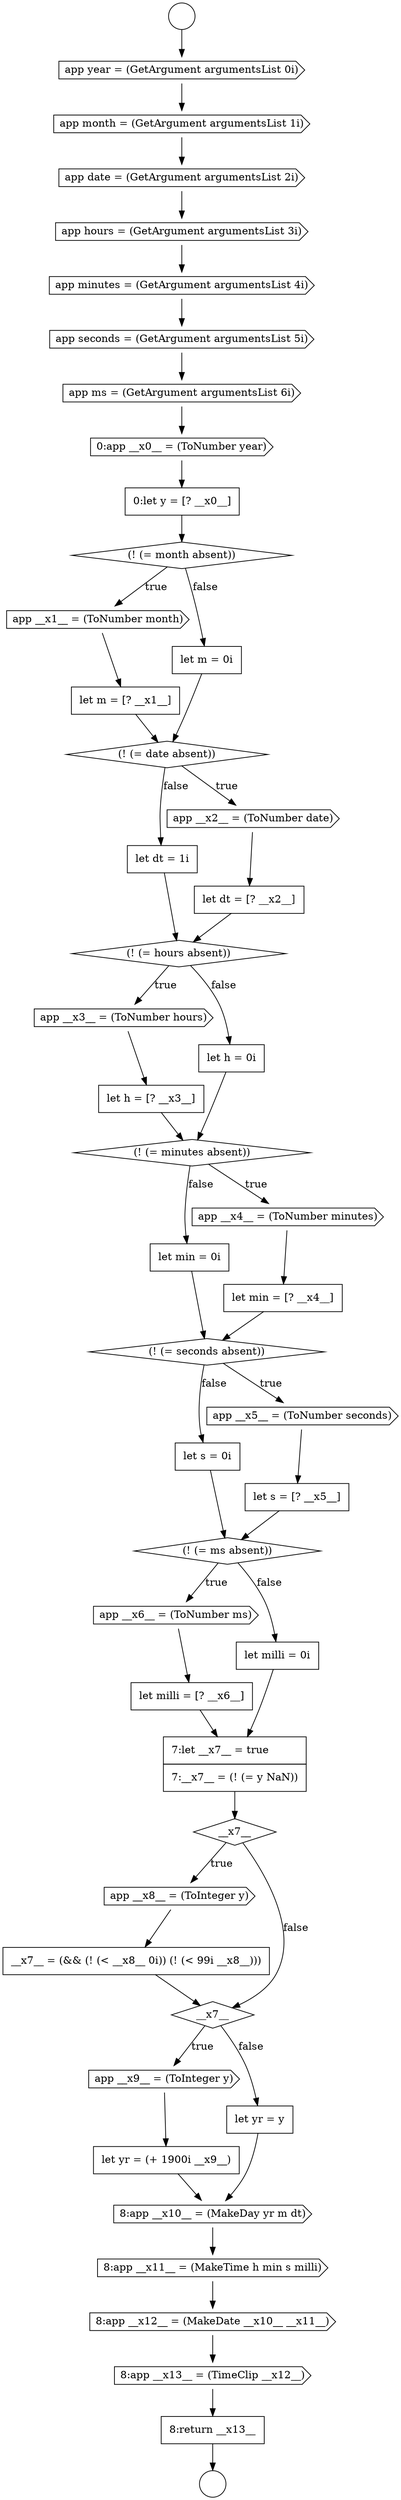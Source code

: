 digraph {
  node12189 [shape=none, margin=0, label=<<font color="black">
    <table border="0" cellborder="1" cellspacing="0" cellpadding="10">
      <tr><td align="left">let s = [? __x5__]</td></tr>
    </table>
  </font>> color="black" fillcolor="white" style=filled]
  node12172 [shape=cds, label=<<font color="black">app __x1__ = (ToNumber month)</font>> color="black" fillcolor="white" style=filled]
  node12180 [shape=cds, label=<<font color="black">app __x3__ = (ToNumber hours)</font>> color="black" fillcolor="white" style=filled]
  node12190 [shape=none, margin=0, label=<<font color="black">
    <table border="0" cellborder="1" cellspacing="0" cellpadding="10">
      <tr><td align="left">let s = 0i</td></tr>
    </table>
  </font>> color="black" fillcolor="white" style=filled]
  node12196 [shape=diamond, label=<<font color="black">__x7__</font>> color="black" fillcolor="white" style=filled]
  node12179 [shape=diamond, label=<<font color="black">(! (= hours absent))</font>> color="black" fillcolor="white" style=filled]
  node12182 [shape=none, margin=0, label=<<font color="black">
    <table border="0" cellborder="1" cellspacing="0" cellpadding="10">
      <tr><td align="left">let h = 0i</td></tr>
    </table>
  </font>> color="black" fillcolor="white" style=filled]
  node12195 [shape=none, margin=0, label=<<font color="black">
    <table border="0" cellborder="1" cellspacing="0" cellpadding="10">
      <tr><td align="left">7:let __x7__ = true</td></tr>
      <tr><td align="left">7:__x7__ = (! (= y NaN))</td></tr>
    </table>
  </font>> color="black" fillcolor="white" style=filled]
  node12207 [shape=none, margin=0, label=<<font color="black">
    <table border="0" cellborder="1" cellspacing="0" cellpadding="10">
      <tr><td align="left">8:return __x13__</td></tr>
    </table>
  </font>> color="black" fillcolor="white" style=filled]
  node12174 [shape=none, margin=0, label=<<font color="black">
    <table border="0" cellborder="1" cellspacing="0" cellpadding="10">
      <tr><td align="left">let m = 0i</td></tr>
    </table>
  </font>> color="black" fillcolor="white" style=filled]
  node12166 [shape=cds, label=<<font color="black">app minutes = (GetArgument argumentsList 4i)</font>> color="black" fillcolor="white" style=filled]
  node12162 [shape=cds, label=<<font color="black">app year = (GetArgument argumentsList 0i)</font>> color="black" fillcolor="white" style=filled]
  node12188 [shape=cds, label=<<font color="black">app __x5__ = (ToNumber seconds)</font>> color="black" fillcolor="white" style=filled]
  node12203 [shape=cds, label=<<font color="black">8:app __x10__ = (MakeDay yr m dt)</font>> color="black" fillcolor="white" style=filled]
  node12193 [shape=none, margin=0, label=<<font color="black">
    <table border="0" cellborder="1" cellspacing="0" cellpadding="10">
      <tr><td align="left">let milli = [? __x6__]</td></tr>
    </table>
  </font>> color="black" fillcolor="white" style=filled]
  node12165 [shape=cds, label=<<font color="black">app hours = (GetArgument argumentsList 3i)</font>> color="black" fillcolor="white" style=filled]
  node12197 [shape=cds, label=<<font color="black">app __x8__ = (ToInteger y)</font>> color="black" fillcolor="white" style=filled]
  node12161 [shape=circle label=" " color="black" fillcolor="white" style=filled]
  node12185 [shape=none, margin=0, label=<<font color="black">
    <table border="0" cellborder="1" cellspacing="0" cellpadding="10">
      <tr><td align="left">let min = [? __x4__]</td></tr>
    </table>
  </font>> color="black" fillcolor="white" style=filled]
  node12204 [shape=cds, label=<<font color="black">8:app __x11__ = (MakeTime h min s milli)</font>> color="black" fillcolor="white" style=filled]
  node12200 [shape=cds, label=<<font color="black">app __x9__ = (ToInteger y)</font>> color="black" fillcolor="white" style=filled]
  node12205 [shape=cds, label=<<font color="black">8:app __x12__ = (MakeDate __x10__ __x11__)</font>> color="black" fillcolor="white" style=filled]
  node12169 [shape=cds, label=<<font color="black">0:app __x0__ = (ToNumber year)</font>> color="black" fillcolor="white" style=filled]
  node12164 [shape=cds, label=<<font color="black">app date = (GetArgument argumentsList 2i)</font>> color="black" fillcolor="white" style=filled]
  node12191 [shape=diamond, label=<<font color="black">(! (= ms absent))</font>> color="black" fillcolor="white" style=filled]
  node12206 [shape=cds, label=<<font color="black">8:app __x13__ = (TimeClip __x12__)</font>> color="black" fillcolor="white" style=filled]
  node12173 [shape=none, margin=0, label=<<font color="black">
    <table border="0" cellborder="1" cellspacing="0" cellpadding="10">
      <tr><td align="left">let m = [? __x1__]</td></tr>
    </table>
  </font>> color="black" fillcolor="white" style=filled]
  node12183 [shape=diamond, label=<<font color="black">(! (= minutes absent))</font>> color="black" fillcolor="white" style=filled]
  node12201 [shape=none, margin=0, label=<<font color="black">
    <table border="0" cellborder="1" cellspacing="0" cellpadding="10">
      <tr><td align="left">let yr = (+ 1900i __x9__)</td></tr>
    </table>
  </font>> color="black" fillcolor="white" style=filled]
  node12168 [shape=cds, label=<<font color="black">app ms = (GetArgument argumentsList 6i)</font>> color="black" fillcolor="white" style=filled]
  node12186 [shape=none, margin=0, label=<<font color="black">
    <table border="0" cellborder="1" cellspacing="0" cellpadding="10">
      <tr><td align="left">let min = 0i</td></tr>
    </table>
  </font>> color="black" fillcolor="white" style=filled]
  node12170 [shape=none, margin=0, label=<<font color="black">
    <table border="0" cellborder="1" cellspacing="0" cellpadding="10">
      <tr><td align="left">0:let y = [? __x0__]</td></tr>
    </table>
  </font>> color="black" fillcolor="white" style=filled]
  node12184 [shape=cds, label=<<font color="black">app __x4__ = (ToNumber minutes)</font>> color="black" fillcolor="white" style=filled]
  node12199 [shape=diamond, label=<<font color="black">__x7__</font>> color="black" fillcolor="white" style=filled]
  node12167 [shape=cds, label=<<font color="black">app seconds = (GetArgument argumentsList 5i)</font>> color="black" fillcolor="white" style=filled]
  node12178 [shape=none, margin=0, label=<<font color="black">
    <table border="0" cellborder="1" cellspacing="0" cellpadding="10">
      <tr><td align="left">let dt = 1i</td></tr>
    </table>
  </font>> color="black" fillcolor="white" style=filled]
  node12192 [shape=cds, label=<<font color="black">app __x6__ = (ToNumber ms)</font>> color="black" fillcolor="white" style=filled]
  node12187 [shape=diamond, label=<<font color="black">(! (= seconds absent))</font>> color="black" fillcolor="white" style=filled]
  node12160 [shape=circle label=" " color="black" fillcolor="white" style=filled]
  node12202 [shape=none, margin=0, label=<<font color="black">
    <table border="0" cellborder="1" cellspacing="0" cellpadding="10">
      <tr><td align="left">let yr = y</td></tr>
    </table>
  </font>> color="black" fillcolor="white" style=filled]
  node12163 [shape=cds, label=<<font color="black">app month = (GetArgument argumentsList 1i)</font>> color="black" fillcolor="white" style=filled]
  node12181 [shape=none, margin=0, label=<<font color="black">
    <table border="0" cellborder="1" cellspacing="0" cellpadding="10">
      <tr><td align="left">let h = [? __x3__]</td></tr>
    </table>
  </font>> color="black" fillcolor="white" style=filled]
  node12176 [shape=cds, label=<<font color="black">app __x2__ = (ToNumber date)</font>> color="black" fillcolor="white" style=filled]
  node12194 [shape=none, margin=0, label=<<font color="black">
    <table border="0" cellborder="1" cellspacing="0" cellpadding="10">
      <tr><td align="left">let milli = 0i</td></tr>
    </table>
  </font>> color="black" fillcolor="white" style=filled]
  node12171 [shape=diamond, label=<<font color="black">(! (= month absent))</font>> color="black" fillcolor="white" style=filled]
  node12177 [shape=none, margin=0, label=<<font color="black">
    <table border="0" cellborder="1" cellspacing="0" cellpadding="10">
      <tr><td align="left">let dt = [? __x2__]</td></tr>
    </table>
  </font>> color="black" fillcolor="white" style=filled]
  node12198 [shape=none, margin=0, label=<<font color="black">
    <table border="0" cellborder="1" cellspacing="0" cellpadding="10">
      <tr><td align="left">__x7__ = (&amp;&amp; (! (&lt; __x8__ 0i)) (! (&lt; 99i __x8__)))</td></tr>
    </table>
  </font>> color="black" fillcolor="white" style=filled]
  node12175 [shape=diamond, label=<<font color="black">(! (= date absent))</font>> color="black" fillcolor="white" style=filled]
  node12192 -> node12193 [ color="black"]
  node12184 -> node12185 [ color="black"]
  node12190 -> node12191 [ color="black"]
  node12174 -> node12175 [ color="black"]
  node12203 -> node12204 [ color="black"]
  node12185 -> node12187 [ color="black"]
  node12199 -> node12200 [label=<<font color="black">true</font>> color="black"]
  node12199 -> node12202 [label=<<font color="black">false</font>> color="black"]
  node12202 -> node12203 [ color="black"]
  node12205 -> node12206 [ color="black"]
  node12197 -> node12198 [ color="black"]
  node12207 -> node12161 [ color="black"]
  node12169 -> node12170 [ color="black"]
  node12191 -> node12192 [label=<<font color="black">true</font>> color="black"]
  node12191 -> node12194 [label=<<font color="black">false</font>> color="black"]
  node12167 -> node12168 [ color="black"]
  node12182 -> node12183 [ color="black"]
  node12160 -> node12162 [ color="black"]
  node12165 -> node12166 [ color="black"]
  node12187 -> node12188 [label=<<font color="black">true</font>> color="black"]
  node12187 -> node12190 [label=<<font color="black">false</font>> color="black"]
  node12189 -> node12191 [ color="black"]
  node12204 -> node12205 [ color="black"]
  node12181 -> node12183 [ color="black"]
  node12170 -> node12171 [ color="black"]
  node12172 -> node12173 [ color="black"]
  node12175 -> node12176 [label=<<font color="black">true</font>> color="black"]
  node12175 -> node12178 [label=<<font color="black">false</font>> color="black"]
  node12166 -> node12167 [ color="black"]
  node12188 -> node12189 [ color="black"]
  node12194 -> node12195 [ color="black"]
  node12195 -> node12196 [ color="black"]
  node12198 -> node12199 [ color="black"]
  node12162 -> node12163 [ color="black"]
  node12186 -> node12187 [ color="black"]
  node12206 -> node12207 [ color="black"]
  node12179 -> node12180 [label=<<font color="black">true</font>> color="black"]
  node12179 -> node12182 [label=<<font color="black">false</font>> color="black"]
  node12177 -> node12179 [ color="black"]
  node12183 -> node12184 [label=<<font color="black">true</font>> color="black"]
  node12183 -> node12186 [label=<<font color="black">false</font>> color="black"]
  node12196 -> node12197 [label=<<font color="black">true</font>> color="black"]
  node12196 -> node12199 [label=<<font color="black">false</font>> color="black"]
  node12193 -> node12195 [ color="black"]
  node12200 -> node12201 [ color="black"]
  node12178 -> node12179 [ color="black"]
  node12163 -> node12164 [ color="black"]
  node12168 -> node12169 [ color="black"]
  node12173 -> node12175 [ color="black"]
  node12201 -> node12203 [ color="black"]
  node12176 -> node12177 [ color="black"]
  node12164 -> node12165 [ color="black"]
  node12180 -> node12181 [ color="black"]
  node12171 -> node12172 [label=<<font color="black">true</font>> color="black"]
  node12171 -> node12174 [label=<<font color="black">false</font>> color="black"]
}
